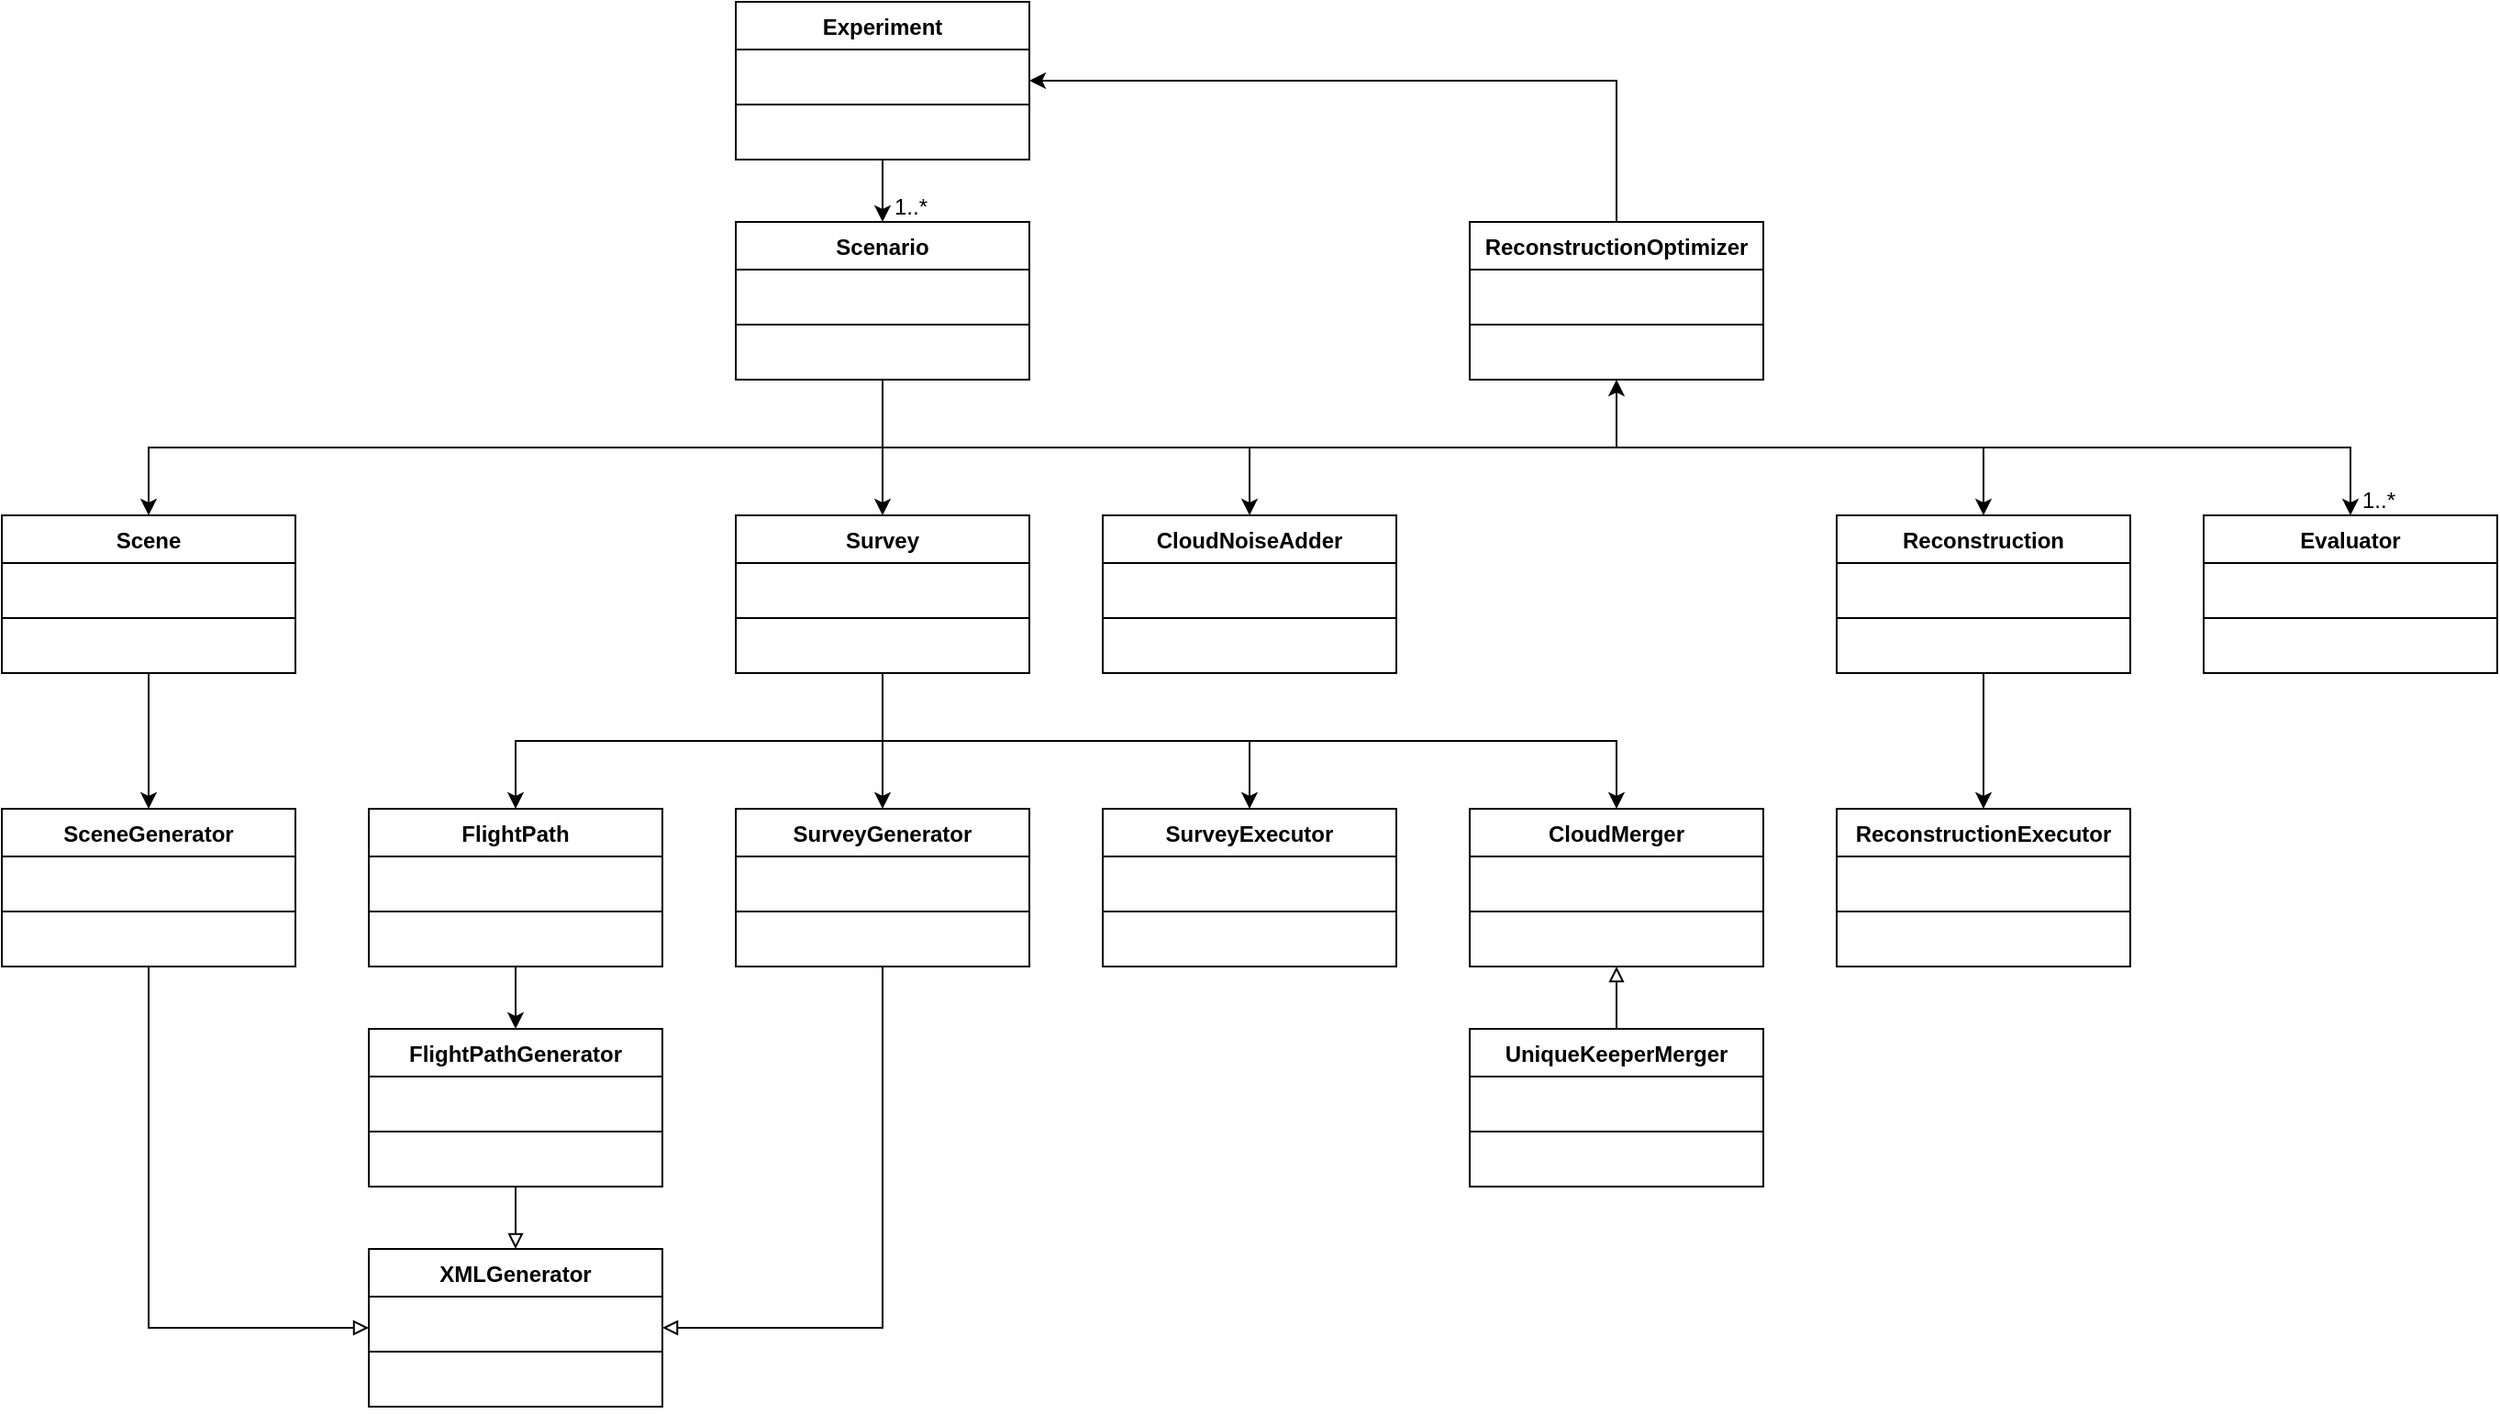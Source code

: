 <mxfile version="24.4.8" type="device">
  <diagram name="Page-1" id="8VMCUOQJWTz5-1tRfh-X">
    <mxGraphModel dx="1783" dy="1024" grid="1" gridSize="10" guides="1" tooltips="1" connect="1" arrows="1" fold="1" page="1" pageScale="1" pageWidth="2336" pageHeight="1654" math="0" shadow="0">
      <root>
        <mxCell id="0" />
        <mxCell id="1" parent="0" />
        <mxCell id="cxZuwg3nQiaQQsJTlGn--85" style="edgeStyle=orthogonalEdgeStyle;rounded=0;orthogonalLoop=1;jettySize=auto;html=1;entryX=0.5;entryY=0;entryDx=0;entryDy=0;" parent="1" source="cxZuwg3nQiaQQsJTlGn--13" target="cxZuwg3nQiaQQsJTlGn--17" edge="1">
          <mxGeometry relative="1" as="geometry" />
        </mxCell>
        <mxCell id="dRRL7SoVxad8uNIMfuTg-7" value="&lt;font style=&quot;font-size: 12px;&quot;&gt;1..*&lt;/font&gt;" style="edgeLabel;html=1;align=center;verticalAlign=middle;resizable=0;points=[];" vertex="1" connectable="0" parent="cxZuwg3nQiaQQsJTlGn--85">
          <mxGeometry x="0.66" relative="1" as="geometry">
            <mxPoint x="15" as="offset" />
          </mxGeometry>
        </mxCell>
        <mxCell id="cxZuwg3nQiaQQsJTlGn--13" value="Experiment" style="swimlane;fontStyle=1;align=center;verticalAlign=top;childLayout=stackLayout;horizontal=1;startSize=26;horizontalStack=0;resizeParent=1;resizeParentMax=0;resizeLast=0;collapsible=1;marginBottom=0;whiteSpace=wrap;html=1;" parent="1" vertex="1">
          <mxGeometry x="1120" y="760" width="160" height="86" as="geometry" />
        </mxCell>
        <mxCell id="cxZuwg3nQiaQQsJTlGn--14" value="&amp;nbsp;" style="text;strokeColor=none;fillColor=none;align=left;verticalAlign=top;spacingLeft=4;spacingRight=4;overflow=hidden;rotatable=0;points=[[0,0.5],[1,0.5]];portConstraint=eastwest;whiteSpace=wrap;html=1;" parent="cxZuwg3nQiaQQsJTlGn--13" vertex="1">
          <mxGeometry y="26" width="160" height="26" as="geometry" />
        </mxCell>
        <mxCell id="cxZuwg3nQiaQQsJTlGn--15" value="" style="line;strokeWidth=1;fillColor=none;align=left;verticalAlign=middle;spacingTop=-1;spacingLeft=3;spacingRight=3;rotatable=0;labelPosition=right;points=[];portConstraint=eastwest;strokeColor=inherit;" parent="cxZuwg3nQiaQQsJTlGn--13" vertex="1">
          <mxGeometry y="52" width="160" height="8" as="geometry" />
        </mxCell>
        <mxCell id="cxZuwg3nQiaQQsJTlGn--16" value="&amp;nbsp;" style="text;strokeColor=none;fillColor=none;align=left;verticalAlign=top;spacingLeft=4;spacingRight=4;overflow=hidden;rotatable=0;points=[[0,0.5],[1,0.5]];portConstraint=eastwest;whiteSpace=wrap;html=1;" parent="cxZuwg3nQiaQQsJTlGn--13" vertex="1">
          <mxGeometry y="60" width="160" height="26" as="geometry" />
        </mxCell>
        <mxCell id="cxZuwg3nQiaQQsJTlGn--86" style="edgeStyle=orthogonalEdgeStyle;rounded=0;orthogonalLoop=1;jettySize=auto;html=1;entryX=0.5;entryY=0;entryDx=0;entryDy=0;" parent="1" source="cxZuwg3nQiaQQsJTlGn--17" target="cxZuwg3nQiaQQsJTlGn--21" edge="1">
          <mxGeometry relative="1" as="geometry" />
        </mxCell>
        <mxCell id="cxZuwg3nQiaQQsJTlGn--95" style="edgeStyle=elbowEdgeStyle;rounded=0;orthogonalLoop=1;jettySize=auto;html=1;elbow=vertical;" parent="1" source="cxZuwg3nQiaQQsJTlGn--17" target="cxZuwg3nQiaQQsJTlGn--65" edge="1">
          <mxGeometry relative="1" as="geometry" />
        </mxCell>
        <mxCell id="cxZuwg3nQiaQQsJTlGn--97" style="edgeStyle=elbowEdgeStyle;rounded=0;orthogonalLoop=1;jettySize=auto;html=1;elbow=vertical;" parent="1" source="cxZuwg3nQiaQQsJTlGn--17" target="cxZuwg3nQiaQQsJTlGn--73" edge="1">
          <mxGeometry relative="1" as="geometry" />
        </mxCell>
        <mxCell id="cxZuwg3nQiaQQsJTlGn--99" style="edgeStyle=elbowEdgeStyle;rounded=0;orthogonalLoop=1;jettySize=auto;html=1;elbow=vertical;" parent="1" source="cxZuwg3nQiaQQsJTlGn--17" target="cxZuwg3nQiaQQsJTlGn--81" edge="1">
          <mxGeometry relative="1" as="geometry" />
        </mxCell>
        <mxCell id="dRRL7SoVxad8uNIMfuTg-10" value="&lt;font style=&quot;font-size: 12px;&quot;&gt;1..*&lt;/font&gt;" style="edgeLabel;html=1;align=center;verticalAlign=middle;resizable=0;points=[];" vertex="1" connectable="0" parent="cxZuwg3nQiaQQsJTlGn--99">
          <mxGeometry x="0.982" y="2" relative="1" as="geometry">
            <mxPoint x="13" as="offset" />
          </mxGeometry>
        </mxCell>
        <mxCell id="cxZuwg3nQiaQQsJTlGn--102" style="edgeStyle=elbowEdgeStyle;rounded=0;orthogonalLoop=1;jettySize=auto;html=1;elbow=vertical;" parent="1" source="cxZuwg3nQiaQQsJTlGn--17" target="cxZuwg3nQiaQQsJTlGn--57" edge="1">
          <mxGeometry relative="1" as="geometry" />
        </mxCell>
        <mxCell id="dRRL7SoVxad8uNIMfuTg-4" style="edgeStyle=elbowEdgeStyle;rounded=0;orthogonalLoop=1;jettySize=auto;html=1;elbow=vertical;" edge="1" parent="1" source="cxZuwg3nQiaQQsJTlGn--17" target="cxZuwg3nQiaQQsJTlGn--69">
          <mxGeometry relative="1" as="geometry">
            <Array as="points">
              <mxPoint x="1403" y="1003" />
            </Array>
          </mxGeometry>
        </mxCell>
        <mxCell id="cxZuwg3nQiaQQsJTlGn--17" value="Scenario" style="swimlane;fontStyle=1;align=center;verticalAlign=top;childLayout=stackLayout;horizontal=1;startSize=26;horizontalStack=0;resizeParent=1;resizeParentMax=0;resizeLast=0;collapsible=1;marginBottom=0;whiteSpace=wrap;html=1;" parent="1" vertex="1">
          <mxGeometry x="1120" y="880" width="160" height="86" as="geometry" />
        </mxCell>
        <mxCell id="cxZuwg3nQiaQQsJTlGn--18" value="&amp;nbsp;" style="text;strokeColor=none;fillColor=none;align=left;verticalAlign=top;spacingLeft=4;spacingRight=4;overflow=hidden;rotatable=0;points=[[0,0.5],[1,0.5]];portConstraint=eastwest;whiteSpace=wrap;html=1;" parent="cxZuwg3nQiaQQsJTlGn--17" vertex="1">
          <mxGeometry y="26" width="160" height="26" as="geometry" />
        </mxCell>
        <mxCell id="cxZuwg3nQiaQQsJTlGn--19" value="" style="line;strokeWidth=1;fillColor=none;align=left;verticalAlign=middle;spacingTop=-1;spacingLeft=3;spacingRight=3;rotatable=0;labelPosition=right;points=[];portConstraint=eastwest;strokeColor=inherit;" parent="cxZuwg3nQiaQQsJTlGn--17" vertex="1">
          <mxGeometry y="52" width="160" height="8" as="geometry" />
        </mxCell>
        <mxCell id="cxZuwg3nQiaQQsJTlGn--20" value="&amp;nbsp;" style="text;strokeColor=none;fillColor=none;align=left;verticalAlign=top;spacingLeft=4;spacingRight=4;overflow=hidden;rotatable=0;points=[[0,0.5],[1,0.5]];portConstraint=eastwest;whiteSpace=wrap;html=1;" parent="cxZuwg3nQiaQQsJTlGn--17" vertex="1">
          <mxGeometry y="60" width="160" height="26" as="geometry" />
        </mxCell>
        <mxCell id="cxZuwg3nQiaQQsJTlGn--88" style="edgeStyle=orthogonalEdgeStyle;rounded=0;orthogonalLoop=1;jettySize=auto;html=1;" parent="1" source="cxZuwg3nQiaQQsJTlGn--21" target="cxZuwg3nQiaQQsJTlGn--29" edge="1">
          <mxGeometry relative="1" as="geometry" />
        </mxCell>
        <mxCell id="cxZuwg3nQiaQQsJTlGn--89" style="edgeStyle=elbowEdgeStyle;rounded=0;orthogonalLoop=1;jettySize=auto;html=1;elbow=vertical;" parent="1" source="cxZuwg3nQiaQQsJTlGn--21" target="cxZuwg3nQiaQQsJTlGn--33" edge="1">
          <mxGeometry relative="1" as="geometry" />
        </mxCell>
        <mxCell id="dRRL7SoVxad8uNIMfuTg-11" style="edgeStyle=elbowEdgeStyle;rounded=0;orthogonalLoop=1;jettySize=auto;html=1;elbow=vertical;" edge="1" parent="1" source="cxZuwg3nQiaQQsJTlGn--21" target="cxZuwg3nQiaQQsJTlGn--25">
          <mxGeometry relative="1" as="geometry" />
        </mxCell>
        <mxCell id="dRRL7SoVxad8uNIMfuTg-12" style="edgeStyle=elbowEdgeStyle;rounded=0;orthogonalLoop=1;jettySize=auto;html=1;elbow=vertical;" edge="1" parent="1" source="cxZuwg3nQiaQQsJTlGn--21" target="cxZuwg3nQiaQQsJTlGn--41">
          <mxGeometry relative="1" as="geometry" />
        </mxCell>
        <mxCell id="cxZuwg3nQiaQQsJTlGn--21" value="Survey" style="swimlane;fontStyle=1;align=center;verticalAlign=top;childLayout=stackLayout;horizontal=1;startSize=26;horizontalStack=0;resizeParent=1;resizeParentMax=0;resizeLast=0;collapsible=1;marginBottom=0;whiteSpace=wrap;html=1;" parent="1" vertex="1">
          <mxGeometry x="1120" y="1040" width="160" height="86" as="geometry" />
        </mxCell>
        <mxCell id="cxZuwg3nQiaQQsJTlGn--22" value="&amp;nbsp;" style="text;strokeColor=none;fillColor=none;align=left;verticalAlign=top;spacingLeft=4;spacingRight=4;overflow=hidden;rotatable=0;points=[[0,0.5],[1,0.5]];portConstraint=eastwest;whiteSpace=wrap;html=1;" parent="cxZuwg3nQiaQQsJTlGn--21" vertex="1">
          <mxGeometry y="26" width="160" height="26" as="geometry" />
        </mxCell>
        <mxCell id="cxZuwg3nQiaQQsJTlGn--23" value="" style="line;strokeWidth=1;fillColor=none;align=left;verticalAlign=middle;spacingTop=-1;spacingLeft=3;spacingRight=3;rotatable=0;labelPosition=right;points=[];portConstraint=eastwest;strokeColor=inherit;" parent="cxZuwg3nQiaQQsJTlGn--21" vertex="1">
          <mxGeometry y="52" width="160" height="8" as="geometry" />
        </mxCell>
        <mxCell id="cxZuwg3nQiaQQsJTlGn--24" value="&amp;nbsp;" style="text;strokeColor=none;fillColor=none;align=left;verticalAlign=top;spacingLeft=4;spacingRight=4;overflow=hidden;rotatable=0;points=[[0,0.5],[1,0.5]];portConstraint=eastwest;whiteSpace=wrap;html=1;" parent="cxZuwg3nQiaQQsJTlGn--21" vertex="1">
          <mxGeometry y="60" width="160" height="26" as="geometry" />
        </mxCell>
        <mxCell id="cxZuwg3nQiaQQsJTlGn--25" value="SurveyExecutor" style="swimlane;fontStyle=1;align=center;verticalAlign=top;childLayout=stackLayout;horizontal=1;startSize=26;horizontalStack=0;resizeParent=1;resizeParentMax=0;resizeLast=0;collapsible=1;marginBottom=0;whiteSpace=wrap;html=1;" parent="1" vertex="1">
          <mxGeometry x="1320" y="1200" width="160" height="86" as="geometry" />
        </mxCell>
        <mxCell id="cxZuwg3nQiaQQsJTlGn--26" value="&amp;nbsp;" style="text;strokeColor=none;fillColor=none;align=left;verticalAlign=top;spacingLeft=4;spacingRight=4;overflow=hidden;rotatable=0;points=[[0,0.5],[1,0.5]];portConstraint=eastwest;whiteSpace=wrap;html=1;" parent="cxZuwg3nQiaQQsJTlGn--25" vertex="1">
          <mxGeometry y="26" width="160" height="26" as="geometry" />
        </mxCell>
        <mxCell id="cxZuwg3nQiaQQsJTlGn--27" value="" style="line;strokeWidth=1;fillColor=none;align=left;verticalAlign=middle;spacingTop=-1;spacingLeft=3;spacingRight=3;rotatable=0;labelPosition=right;points=[];portConstraint=eastwest;strokeColor=inherit;" parent="cxZuwg3nQiaQQsJTlGn--25" vertex="1">
          <mxGeometry y="52" width="160" height="8" as="geometry" />
        </mxCell>
        <mxCell id="cxZuwg3nQiaQQsJTlGn--28" value="&amp;nbsp;" style="text;strokeColor=none;fillColor=none;align=left;verticalAlign=top;spacingLeft=4;spacingRight=4;overflow=hidden;rotatable=0;points=[[0,0.5],[1,0.5]];portConstraint=eastwest;whiteSpace=wrap;html=1;" parent="cxZuwg3nQiaQQsJTlGn--25" vertex="1">
          <mxGeometry y="60" width="160" height="26" as="geometry" />
        </mxCell>
        <mxCell id="cxZuwg3nQiaQQsJTlGn--106" style="edgeStyle=orthogonalEdgeStyle;rounded=0;orthogonalLoop=1;jettySize=auto;html=1;endArrow=block;endFill=0;" parent="1" source="cxZuwg3nQiaQQsJTlGn--29" target="cxZuwg3nQiaQQsJTlGn--61" edge="1">
          <mxGeometry relative="1" as="geometry">
            <Array as="points">
              <mxPoint x="1000" y="1483" />
            </Array>
          </mxGeometry>
        </mxCell>
        <mxCell id="cxZuwg3nQiaQQsJTlGn--29" value="SurveyGenerator" style="swimlane;fontStyle=1;align=center;verticalAlign=top;childLayout=stackLayout;horizontal=1;startSize=26;horizontalStack=0;resizeParent=1;resizeParentMax=0;resizeLast=0;collapsible=1;marginBottom=0;whiteSpace=wrap;html=1;" parent="1" vertex="1">
          <mxGeometry x="1120" y="1200" width="160" height="86" as="geometry" />
        </mxCell>
        <mxCell id="cxZuwg3nQiaQQsJTlGn--30" value="&amp;nbsp;" style="text;strokeColor=none;fillColor=none;align=left;verticalAlign=top;spacingLeft=4;spacingRight=4;overflow=hidden;rotatable=0;points=[[0,0.5],[1,0.5]];portConstraint=eastwest;whiteSpace=wrap;html=1;" parent="cxZuwg3nQiaQQsJTlGn--29" vertex="1">
          <mxGeometry y="26" width="160" height="26" as="geometry" />
        </mxCell>
        <mxCell id="cxZuwg3nQiaQQsJTlGn--31" value="" style="line;strokeWidth=1;fillColor=none;align=left;verticalAlign=middle;spacingTop=-1;spacingLeft=3;spacingRight=3;rotatable=0;labelPosition=right;points=[];portConstraint=eastwest;strokeColor=inherit;" parent="cxZuwg3nQiaQQsJTlGn--29" vertex="1">
          <mxGeometry y="52" width="160" height="8" as="geometry" />
        </mxCell>
        <mxCell id="cxZuwg3nQiaQQsJTlGn--32" value="&amp;nbsp;" style="text;strokeColor=none;fillColor=none;align=left;verticalAlign=top;spacingLeft=4;spacingRight=4;overflow=hidden;rotatable=0;points=[[0,0.5],[1,0.5]];portConstraint=eastwest;whiteSpace=wrap;html=1;" parent="cxZuwg3nQiaQQsJTlGn--29" vertex="1">
          <mxGeometry y="60" width="160" height="26" as="geometry" />
        </mxCell>
        <mxCell id="cxZuwg3nQiaQQsJTlGn--90" style="edgeStyle=orthogonalEdgeStyle;rounded=0;orthogonalLoop=1;jettySize=auto;html=1;entryX=0.5;entryY=0;entryDx=0;entryDy=0;" parent="1" source="cxZuwg3nQiaQQsJTlGn--33" target="cxZuwg3nQiaQQsJTlGn--37" edge="1">
          <mxGeometry relative="1" as="geometry" />
        </mxCell>
        <mxCell id="cxZuwg3nQiaQQsJTlGn--33" value="FlightPath" style="swimlane;fontStyle=1;align=center;verticalAlign=top;childLayout=stackLayout;horizontal=1;startSize=26;horizontalStack=0;resizeParent=1;resizeParentMax=0;resizeLast=0;collapsible=1;marginBottom=0;whiteSpace=wrap;html=1;" parent="1" vertex="1">
          <mxGeometry x="920" y="1200" width="160" height="86" as="geometry" />
        </mxCell>
        <mxCell id="cxZuwg3nQiaQQsJTlGn--34" value="&amp;nbsp;" style="text;strokeColor=none;fillColor=none;align=left;verticalAlign=top;spacingLeft=4;spacingRight=4;overflow=hidden;rotatable=0;points=[[0,0.5],[1,0.5]];portConstraint=eastwest;whiteSpace=wrap;html=1;" parent="cxZuwg3nQiaQQsJTlGn--33" vertex="1">
          <mxGeometry y="26" width="160" height="26" as="geometry" />
        </mxCell>
        <mxCell id="cxZuwg3nQiaQQsJTlGn--35" value="" style="line;strokeWidth=1;fillColor=none;align=left;verticalAlign=middle;spacingTop=-1;spacingLeft=3;spacingRight=3;rotatable=0;labelPosition=right;points=[];portConstraint=eastwest;strokeColor=inherit;" parent="cxZuwg3nQiaQQsJTlGn--33" vertex="1">
          <mxGeometry y="52" width="160" height="8" as="geometry" />
        </mxCell>
        <mxCell id="cxZuwg3nQiaQQsJTlGn--36" value="&amp;nbsp;" style="text;strokeColor=none;fillColor=none;align=left;verticalAlign=top;spacingLeft=4;spacingRight=4;overflow=hidden;rotatable=0;points=[[0,0.5],[1,0.5]];portConstraint=eastwest;whiteSpace=wrap;html=1;" parent="cxZuwg3nQiaQQsJTlGn--33" vertex="1">
          <mxGeometry y="60" width="160" height="26" as="geometry" />
        </mxCell>
        <mxCell id="cxZuwg3nQiaQQsJTlGn--105" style="edgeStyle=orthogonalEdgeStyle;rounded=0;orthogonalLoop=1;jettySize=auto;html=1;endArrow=block;endFill=0;" parent="1" source="cxZuwg3nQiaQQsJTlGn--37" target="cxZuwg3nQiaQQsJTlGn--61" edge="1">
          <mxGeometry relative="1" as="geometry">
            <Array as="points">
              <mxPoint x="1000" y="1430" />
              <mxPoint x="1000" y="1430" />
            </Array>
          </mxGeometry>
        </mxCell>
        <mxCell id="cxZuwg3nQiaQQsJTlGn--37" value="FlightPathGenerator" style="swimlane;fontStyle=1;align=center;verticalAlign=top;childLayout=stackLayout;horizontal=1;startSize=26;horizontalStack=0;resizeParent=1;resizeParentMax=0;resizeLast=0;collapsible=1;marginBottom=0;whiteSpace=wrap;html=1;" parent="1" vertex="1">
          <mxGeometry x="920" y="1320" width="160" height="86" as="geometry" />
        </mxCell>
        <mxCell id="cxZuwg3nQiaQQsJTlGn--38" value="&amp;nbsp;" style="text;strokeColor=none;fillColor=none;align=left;verticalAlign=top;spacingLeft=4;spacingRight=4;overflow=hidden;rotatable=0;points=[[0,0.5],[1,0.5]];portConstraint=eastwest;whiteSpace=wrap;html=1;" parent="cxZuwg3nQiaQQsJTlGn--37" vertex="1">
          <mxGeometry y="26" width="160" height="26" as="geometry" />
        </mxCell>
        <mxCell id="cxZuwg3nQiaQQsJTlGn--39" value="" style="line;strokeWidth=1;fillColor=none;align=left;verticalAlign=middle;spacingTop=-1;spacingLeft=3;spacingRight=3;rotatable=0;labelPosition=right;points=[];portConstraint=eastwest;strokeColor=inherit;" parent="cxZuwg3nQiaQQsJTlGn--37" vertex="1">
          <mxGeometry y="52" width="160" height="8" as="geometry" />
        </mxCell>
        <mxCell id="cxZuwg3nQiaQQsJTlGn--40" value="&amp;nbsp;" style="text;strokeColor=none;fillColor=none;align=left;verticalAlign=top;spacingLeft=4;spacingRight=4;overflow=hidden;rotatable=0;points=[[0,0.5],[1,0.5]];portConstraint=eastwest;whiteSpace=wrap;html=1;" parent="cxZuwg3nQiaQQsJTlGn--37" vertex="1">
          <mxGeometry y="60" width="160" height="26" as="geometry" />
        </mxCell>
        <mxCell id="cxZuwg3nQiaQQsJTlGn--41" value="CloudMerger" style="swimlane;fontStyle=1;align=center;verticalAlign=top;childLayout=stackLayout;horizontal=1;startSize=26;horizontalStack=0;resizeParent=1;resizeParentMax=0;resizeLast=0;collapsible=1;marginBottom=0;whiteSpace=wrap;html=1;" parent="1" vertex="1">
          <mxGeometry x="1520" y="1200" width="160" height="86" as="geometry" />
        </mxCell>
        <mxCell id="cxZuwg3nQiaQQsJTlGn--42" value="&amp;nbsp;" style="text;strokeColor=none;fillColor=none;align=left;verticalAlign=top;spacingLeft=4;spacingRight=4;overflow=hidden;rotatable=0;points=[[0,0.5],[1,0.5]];portConstraint=eastwest;whiteSpace=wrap;html=1;" parent="cxZuwg3nQiaQQsJTlGn--41" vertex="1">
          <mxGeometry y="26" width="160" height="26" as="geometry" />
        </mxCell>
        <mxCell id="cxZuwg3nQiaQQsJTlGn--43" value="" style="line;strokeWidth=1;fillColor=none;align=left;verticalAlign=middle;spacingTop=-1;spacingLeft=3;spacingRight=3;rotatable=0;labelPosition=right;points=[];portConstraint=eastwest;strokeColor=inherit;" parent="cxZuwg3nQiaQQsJTlGn--41" vertex="1">
          <mxGeometry y="52" width="160" height="8" as="geometry" />
        </mxCell>
        <mxCell id="cxZuwg3nQiaQQsJTlGn--44" value="&amp;nbsp;" style="text;strokeColor=none;fillColor=none;align=left;verticalAlign=top;spacingLeft=4;spacingRight=4;overflow=hidden;rotatable=0;points=[[0,0.5],[1,0.5]];portConstraint=eastwest;whiteSpace=wrap;html=1;" parent="cxZuwg3nQiaQQsJTlGn--41" vertex="1">
          <mxGeometry y="60" width="160" height="26" as="geometry" />
        </mxCell>
        <mxCell id="cxZuwg3nQiaQQsJTlGn--101" style="edgeStyle=orthogonalEdgeStyle;rounded=0;orthogonalLoop=1;jettySize=auto;html=1;endArrow=block;endFill=0;" parent="1" source="cxZuwg3nQiaQQsJTlGn--45" target="cxZuwg3nQiaQQsJTlGn--41" edge="1">
          <mxGeometry relative="1" as="geometry" />
        </mxCell>
        <mxCell id="cxZuwg3nQiaQQsJTlGn--45" value="UniqueKeeperMerger" style="swimlane;fontStyle=1;align=center;verticalAlign=top;childLayout=stackLayout;horizontal=1;startSize=26;horizontalStack=0;resizeParent=1;resizeParentMax=0;resizeLast=0;collapsible=1;marginBottom=0;whiteSpace=wrap;html=1;" parent="1" vertex="1">
          <mxGeometry x="1520" y="1320" width="160" height="86" as="geometry" />
        </mxCell>
        <mxCell id="cxZuwg3nQiaQQsJTlGn--46" value="&amp;nbsp;" style="text;strokeColor=none;fillColor=none;align=left;verticalAlign=top;spacingLeft=4;spacingRight=4;overflow=hidden;rotatable=0;points=[[0,0.5],[1,0.5]];portConstraint=eastwest;whiteSpace=wrap;html=1;" parent="cxZuwg3nQiaQQsJTlGn--45" vertex="1">
          <mxGeometry y="26" width="160" height="26" as="geometry" />
        </mxCell>
        <mxCell id="cxZuwg3nQiaQQsJTlGn--47" value="" style="line;strokeWidth=1;fillColor=none;align=left;verticalAlign=middle;spacingTop=-1;spacingLeft=3;spacingRight=3;rotatable=0;labelPosition=right;points=[];portConstraint=eastwest;strokeColor=inherit;" parent="cxZuwg3nQiaQQsJTlGn--45" vertex="1">
          <mxGeometry y="52" width="160" height="8" as="geometry" />
        </mxCell>
        <mxCell id="cxZuwg3nQiaQQsJTlGn--48" value="&amp;nbsp;" style="text;strokeColor=none;fillColor=none;align=left;verticalAlign=top;spacingLeft=4;spacingRight=4;overflow=hidden;rotatable=0;points=[[0,0.5],[1,0.5]];portConstraint=eastwest;whiteSpace=wrap;html=1;" parent="cxZuwg3nQiaQQsJTlGn--45" vertex="1">
          <mxGeometry y="60" width="160" height="26" as="geometry" />
        </mxCell>
        <mxCell id="cxZuwg3nQiaQQsJTlGn--104" style="edgeStyle=orthogonalEdgeStyle;rounded=0;orthogonalLoop=1;jettySize=auto;html=1;endArrow=block;endFill=0;" parent="1" source="cxZuwg3nQiaQQsJTlGn--53" target="cxZuwg3nQiaQQsJTlGn--61" edge="1">
          <mxGeometry relative="1" as="geometry">
            <Array as="points">
              <mxPoint x="800" y="1483" />
            </Array>
          </mxGeometry>
        </mxCell>
        <mxCell id="cxZuwg3nQiaQQsJTlGn--53" value="SceneGenerator" style="swimlane;fontStyle=1;align=center;verticalAlign=top;childLayout=stackLayout;horizontal=1;startSize=26;horizontalStack=0;resizeParent=1;resizeParentMax=0;resizeLast=0;collapsible=1;marginBottom=0;whiteSpace=wrap;html=1;" parent="1" vertex="1">
          <mxGeometry x="720" y="1200" width="160" height="86" as="geometry" />
        </mxCell>
        <mxCell id="cxZuwg3nQiaQQsJTlGn--54" value="&amp;nbsp;" style="text;strokeColor=none;fillColor=none;align=left;verticalAlign=top;spacingLeft=4;spacingRight=4;overflow=hidden;rotatable=0;points=[[0,0.5],[1,0.5]];portConstraint=eastwest;whiteSpace=wrap;html=1;" parent="cxZuwg3nQiaQQsJTlGn--53" vertex="1">
          <mxGeometry y="26" width="160" height="26" as="geometry" />
        </mxCell>
        <mxCell id="cxZuwg3nQiaQQsJTlGn--55" value="" style="line;strokeWidth=1;fillColor=none;align=left;verticalAlign=middle;spacingTop=-1;spacingLeft=3;spacingRight=3;rotatable=0;labelPosition=right;points=[];portConstraint=eastwest;strokeColor=inherit;" parent="cxZuwg3nQiaQQsJTlGn--53" vertex="1">
          <mxGeometry y="52" width="160" height="8" as="geometry" />
        </mxCell>
        <mxCell id="cxZuwg3nQiaQQsJTlGn--56" value="&amp;nbsp;" style="text;strokeColor=none;fillColor=none;align=left;verticalAlign=top;spacingLeft=4;spacingRight=4;overflow=hidden;rotatable=0;points=[[0,0.5],[1,0.5]];portConstraint=eastwest;whiteSpace=wrap;html=1;" parent="cxZuwg3nQiaQQsJTlGn--53" vertex="1">
          <mxGeometry y="60" width="160" height="26" as="geometry" />
        </mxCell>
        <mxCell id="cxZuwg3nQiaQQsJTlGn--92" style="edgeStyle=orthogonalEdgeStyle;rounded=0;orthogonalLoop=1;jettySize=auto;html=1;" parent="1" source="cxZuwg3nQiaQQsJTlGn--57" target="cxZuwg3nQiaQQsJTlGn--53" edge="1">
          <mxGeometry relative="1" as="geometry" />
        </mxCell>
        <mxCell id="cxZuwg3nQiaQQsJTlGn--57" value="Scene" style="swimlane;fontStyle=1;align=center;verticalAlign=top;childLayout=stackLayout;horizontal=1;startSize=26;horizontalStack=0;resizeParent=1;resizeParentMax=0;resizeLast=0;collapsible=1;marginBottom=0;whiteSpace=wrap;html=1;" parent="1" vertex="1">
          <mxGeometry x="720" y="1040" width="160" height="86" as="geometry" />
        </mxCell>
        <mxCell id="cxZuwg3nQiaQQsJTlGn--58" value="&amp;nbsp;" style="text;strokeColor=none;fillColor=none;align=left;verticalAlign=top;spacingLeft=4;spacingRight=4;overflow=hidden;rotatable=0;points=[[0,0.5],[1,0.5]];portConstraint=eastwest;whiteSpace=wrap;html=1;" parent="cxZuwg3nQiaQQsJTlGn--57" vertex="1">
          <mxGeometry y="26" width="160" height="26" as="geometry" />
        </mxCell>
        <mxCell id="cxZuwg3nQiaQQsJTlGn--59" value="" style="line;strokeWidth=1;fillColor=none;align=left;verticalAlign=middle;spacingTop=-1;spacingLeft=3;spacingRight=3;rotatable=0;labelPosition=right;points=[];portConstraint=eastwest;strokeColor=inherit;" parent="cxZuwg3nQiaQQsJTlGn--57" vertex="1">
          <mxGeometry y="52" width="160" height="8" as="geometry" />
        </mxCell>
        <mxCell id="cxZuwg3nQiaQQsJTlGn--60" value="&amp;nbsp;" style="text;strokeColor=none;fillColor=none;align=left;verticalAlign=top;spacingLeft=4;spacingRight=4;overflow=hidden;rotatable=0;points=[[0,0.5],[1,0.5]];portConstraint=eastwest;whiteSpace=wrap;html=1;" parent="cxZuwg3nQiaQQsJTlGn--57" vertex="1">
          <mxGeometry y="60" width="160" height="26" as="geometry" />
        </mxCell>
        <mxCell id="cxZuwg3nQiaQQsJTlGn--61" value="XMLGenerator" style="swimlane;fontStyle=1;align=center;verticalAlign=top;childLayout=stackLayout;horizontal=1;startSize=26;horizontalStack=0;resizeParent=1;resizeParentMax=0;resizeLast=0;collapsible=1;marginBottom=0;whiteSpace=wrap;html=1;" parent="1" vertex="1">
          <mxGeometry x="920" y="1440" width="160" height="86" as="geometry" />
        </mxCell>
        <mxCell id="cxZuwg3nQiaQQsJTlGn--62" value="&amp;nbsp;" style="text;strokeColor=none;fillColor=none;align=left;verticalAlign=top;spacingLeft=4;spacingRight=4;overflow=hidden;rotatable=0;points=[[0,0.5],[1,0.5]];portConstraint=eastwest;whiteSpace=wrap;html=1;" parent="cxZuwg3nQiaQQsJTlGn--61" vertex="1">
          <mxGeometry y="26" width="160" height="26" as="geometry" />
        </mxCell>
        <mxCell id="cxZuwg3nQiaQQsJTlGn--63" value="" style="line;strokeWidth=1;fillColor=none;align=left;verticalAlign=middle;spacingTop=-1;spacingLeft=3;spacingRight=3;rotatable=0;labelPosition=right;points=[];portConstraint=eastwest;strokeColor=inherit;" parent="cxZuwg3nQiaQQsJTlGn--61" vertex="1">
          <mxGeometry y="52" width="160" height="8" as="geometry" />
        </mxCell>
        <mxCell id="cxZuwg3nQiaQQsJTlGn--64" value="&amp;nbsp;" style="text;strokeColor=none;fillColor=none;align=left;verticalAlign=top;spacingLeft=4;spacingRight=4;overflow=hidden;rotatable=0;points=[[0,0.5],[1,0.5]];portConstraint=eastwest;whiteSpace=wrap;html=1;" parent="cxZuwg3nQiaQQsJTlGn--61" vertex="1">
          <mxGeometry y="60" width="160" height="26" as="geometry" />
        </mxCell>
        <mxCell id="cxZuwg3nQiaQQsJTlGn--65" value="CloudNoiseAdder" style="swimlane;fontStyle=1;align=center;verticalAlign=top;childLayout=stackLayout;horizontal=1;startSize=26;horizontalStack=0;resizeParent=1;resizeParentMax=0;resizeLast=0;collapsible=1;marginBottom=0;whiteSpace=wrap;html=1;" parent="1" vertex="1">
          <mxGeometry x="1320" y="1040" width="160" height="86" as="geometry" />
        </mxCell>
        <mxCell id="cxZuwg3nQiaQQsJTlGn--66" value="&amp;nbsp;" style="text;strokeColor=none;fillColor=none;align=left;verticalAlign=top;spacingLeft=4;spacingRight=4;overflow=hidden;rotatable=0;points=[[0,0.5],[1,0.5]];portConstraint=eastwest;whiteSpace=wrap;html=1;" parent="cxZuwg3nQiaQQsJTlGn--65" vertex="1">
          <mxGeometry y="26" width="160" height="26" as="geometry" />
        </mxCell>
        <mxCell id="cxZuwg3nQiaQQsJTlGn--67" value="" style="line;strokeWidth=1;fillColor=none;align=left;verticalAlign=middle;spacingTop=-1;spacingLeft=3;spacingRight=3;rotatable=0;labelPosition=right;points=[];portConstraint=eastwest;strokeColor=inherit;" parent="cxZuwg3nQiaQQsJTlGn--65" vertex="1">
          <mxGeometry y="52" width="160" height="8" as="geometry" />
        </mxCell>
        <mxCell id="cxZuwg3nQiaQQsJTlGn--68" value="&amp;nbsp;" style="text;strokeColor=none;fillColor=none;align=left;verticalAlign=top;spacingLeft=4;spacingRight=4;overflow=hidden;rotatable=0;points=[[0,0.5],[1,0.5]];portConstraint=eastwest;whiteSpace=wrap;html=1;" parent="cxZuwg3nQiaQQsJTlGn--65" vertex="1">
          <mxGeometry y="60" width="160" height="26" as="geometry" />
        </mxCell>
        <mxCell id="dRRL7SoVxad8uNIMfuTg-6" style="edgeStyle=orthogonalEdgeStyle;rounded=0;orthogonalLoop=1;jettySize=auto;html=1;" edge="1" parent="1" source="cxZuwg3nQiaQQsJTlGn--69" target="cxZuwg3nQiaQQsJTlGn--13">
          <mxGeometry relative="1" as="geometry">
            <Array as="points">
              <mxPoint x="1600" y="803" />
            </Array>
          </mxGeometry>
        </mxCell>
        <mxCell id="cxZuwg3nQiaQQsJTlGn--69" value="ReconstructionOptimizer" style="swimlane;fontStyle=1;align=center;verticalAlign=top;childLayout=stackLayout;horizontal=1;startSize=26;horizontalStack=0;resizeParent=1;resizeParentMax=0;resizeLast=0;collapsible=1;marginBottom=0;whiteSpace=wrap;html=1;" parent="1" vertex="1">
          <mxGeometry x="1520" y="880" width="160" height="86" as="geometry" />
        </mxCell>
        <mxCell id="cxZuwg3nQiaQQsJTlGn--70" value="&amp;nbsp;" style="text;strokeColor=none;fillColor=none;align=left;verticalAlign=top;spacingLeft=4;spacingRight=4;overflow=hidden;rotatable=0;points=[[0,0.5],[1,0.5]];portConstraint=eastwest;whiteSpace=wrap;html=1;" parent="cxZuwg3nQiaQQsJTlGn--69" vertex="1">
          <mxGeometry y="26" width="160" height="26" as="geometry" />
        </mxCell>
        <mxCell id="cxZuwg3nQiaQQsJTlGn--71" value="" style="line;strokeWidth=1;fillColor=none;align=left;verticalAlign=middle;spacingTop=-1;spacingLeft=3;spacingRight=3;rotatable=0;labelPosition=right;points=[];portConstraint=eastwest;strokeColor=inherit;" parent="cxZuwg3nQiaQQsJTlGn--69" vertex="1">
          <mxGeometry y="52" width="160" height="8" as="geometry" />
        </mxCell>
        <mxCell id="cxZuwg3nQiaQQsJTlGn--72" value="&amp;nbsp;" style="text;strokeColor=none;fillColor=none;align=left;verticalAlign=top;spacingLeft=4;spacingRight=4;overflow=hidden;rotatable=0;points=[[0,0.5],[1,0.5]];portConstraint=eastwest;whiteSpace=wrap;html=1;" parent="cxZuwg3nQiaQQsJTlGn--69" vertex="1">
          <mxGeometry y="60" width="160" height="26" as="geometry" />
        </mxCell>
        <mxCell id="cxZuwg3nQiaQQsJTlGn--98" style="edgeStyle=orthogonalEdgeStyle;rounded=0;orthogonalLoop=1;jettySize=auto;html=1;" parent="1" source="cxZuwg3nQiaQQsJTlGn--73" target="cxZuwg3nQiaQQsJTlGn--77" edge="1">
          <mxGeometry relative="1" as="geometry" />
        </mxCell>
        <mxCell id="cxZuwg3nQiaQQsJTlGn--73" value="Reconstruction" style="swimlane;fontStyle=1;align=center;verticalAlign=top;childLayout=stackLayout;horizontal=1;startSize=26;horizontalStack=0;resizeParent=1;resizeParentMax=0;resizeLast=0;collapsible=1;marginBottom=0;whiteSpace=wrap;html=1;" parent="1" vertex="1">
          <mxGeometry x="1720" y="1040" width="160" height="86" as="geometry" />
        </mxCell>
        <mxCell id="cxZuwg3nQiaQQsJTlGn--74" value="&amp;nbsp;" style="text;strokeColor=none;fillColor=none;align=left;verticalAlign=top;spacingLeft=4;spacingRight=4;overflow=hidden;rotatable=0;points=[[0,0.5],[1,0.5]];portConstraint=eastwest;whiteSpace=wrap;html=1;" parent="cxZuwg3nQiaQQsJTlGn--73" vertex="1">
          <mxGeometry y="26" width="160" height="26" as="geometry" />
        </mxCell>
        <mxCell id="cxZuwg3nQiaQQsJTlGn--75" value="" style="line;strokeWidth=1;fillColor=none;align=left;verticalAlign=middle;spacingTop=-1;spacingLeft=3;spacingRight=3;rotatable=0;labelPosition=right;points=[];portConstraint=eastwest;strokeColor=inherit;" parent="cxZuwg3nQiaQQsJTlGn--73" vertex="1">
          <mxGeometry y="52" width="160" height="8" as="geometry" />
        </mxCell>
        <mxCell id="cxZuwg3nQiaQQsJTlGn--76" value="&amp;nbsp;" style="text;strokeColor=none;fillColor=none;align=left;verticalAlign=top;spacingLeft=4;spacingRight=4;overflow=hidden;rotatable=0;points=[[0,0.5],[1,0.5]];portConstraint=eastwest;whiteSpace=wrap;html=1;" parent="cxZuwg3nQiaQQsJTlGn--73" vertex="1">
          <mxGeometry y="60" width="160" height="26" as="geometry" />
        </mxCell>
        <mxCell id="cxZuwg3nQiaQQsJTlGn--77" value="ReconstructionExecutor" style="swimlane;fontStyle=1;align=center;verticalAlign=top;childLayout=stackLayout;horizontal=1;startSize=26;horizontalStack=0;resizeParent=1;resizeParentMax=0;resizeLast=0;collapsible=1;marginBottom=0;whiteSpace=wrap;html=1;" parent="1" vertex="1">
          <mxGeometry x="1720" y="1200" width="160" height="86" as="geometry" />
        </mxCell>
        <mxCell id="cxZuwg3nQiaQQsJTlGn--78" value="&amp;nbsp;" style="text;strokeColor=none;fillColor=none;align=left;verticalAlign=top;spacingLeft=4;spacingRight=4;overflow=hidden;rotatable=0;points=[[0,0.5],[1,0.5]];portConstraint=eastwest;whiteSpace=wrap;html=1;" parent="cxZuwg3nQiaQQsJTlGn--77" vertex="1">
          <mxGeometry y="26" width="160" height="26" as="geometry" />
        </mxCell>
        <mxCell id="cxZuwg3nQiaQQsJTlGn--79" value="" style="line;strokeWidth=1;fillColor=none;align=left;verticalAlign=middle;spacingTop=-1;spacingLeft=3;spacingRight=3;rotatable=0;labelPosition=right;points=[];portConstraint=eastwest;strokeColor=inherit;" parent="cxZuwg3nQiaQQsJTlGn--77" vertex="1">
          <mxGeometry y="52" width="160" height="8" as="geometry" />
        </mxCell>
        <mxCell id="cxZuwg3nQiaQQsJTlGn--80" value="&amp;nbsp;" style="text;strokeColor=none;fillColor=none;align=left;verticalAlign=top;spacingLeft=4;spacingRight=4;overflow=hidden;rotatable=0;points=[[0,0.5],[1,0.5]];portConstraint=eastwest;whiteSpace=wrap;html=1;" parent="cxZuwg3nQiaQQsJTlGn--77" vertex="1">
          <mxGeometry y="60" width="160" height="26" as="geometry" />
        </mxCell>
        <mxCell id="cxZuwg3nQiaQQsJTlGn--81" value="Evaluator" style="swimlane;fontStyle=1;align=center;verticalAlign=top;childLayout=stackLayout;horizontal=1;startSize=26;horizontalStack=0;resizeParent=1;resizeParentMax=0;resizeLast=0;collapsible=1;marginBottom=0;whiteSpace=wrap;html=1;" parent="1" vertex="1">
          <mxGeometry x="1920" y="1040" width="160" height="86" as="geometry" />
        </mxCell>
        <mxCell id="cxZuwg3nQiaQQsJTlGn--82" value="&amp;nbsp;" style="text;strokeColor=none;fillColor=none;align=left;verticalAlign=top;spacingLeft=4;spacingRight=4;overflow=hidden;rotatable=0;points=[[0,0.5],[1,0.5]];portConstraint=eastwest;whiteSpace=wrap;html=1;" parent="cxZuwg3nQiaQQsJTlGn--81" vertex="1">
          <mxGeometry y="26" width="160" height="26" as="geometry" />
        </mxCell>
        <mxCell id="cxZuwg3nQiaQQsJTlGn--83" value="" style="line;strokeWidth=1;fillColor=none;align=left;verticalAlign=middle;spacingTop=-1;spacingLeft=3;spacingRight=3;rotatable=0;labelPosition=right;points=[];portConstraint=eastwest;strokeColor=inherit;" parent="cxZuwg3nQiaQQsJTlGn--81" vertex="1">
          <mxGeometry y="52" width="160" height="8" as="geometry" />
        </mxCell>
        <mxCell id="cxZuwg3nQiaQQsJTlGn--84" value="&amp;nbsp;" style="text;strokeColor=none;fillColor=none;align=left;verticalAlign=top;spacingLeft=4;spacingRight=4;overflow=hidden;rotatable=0;points=[[0,0.5],[1,0.5]];portConstraint=eastwest;whiteSpace=wrap;html=1;" parent="cxZuwg3nQiaQQsJTlGn--81" vertex="1">
          <mxGeometry y="60" width="160" height="26" as="geometry" />
        </mxCell>
      </root>
    </mxGraphModel>
  </diagram>
</mxfile>
